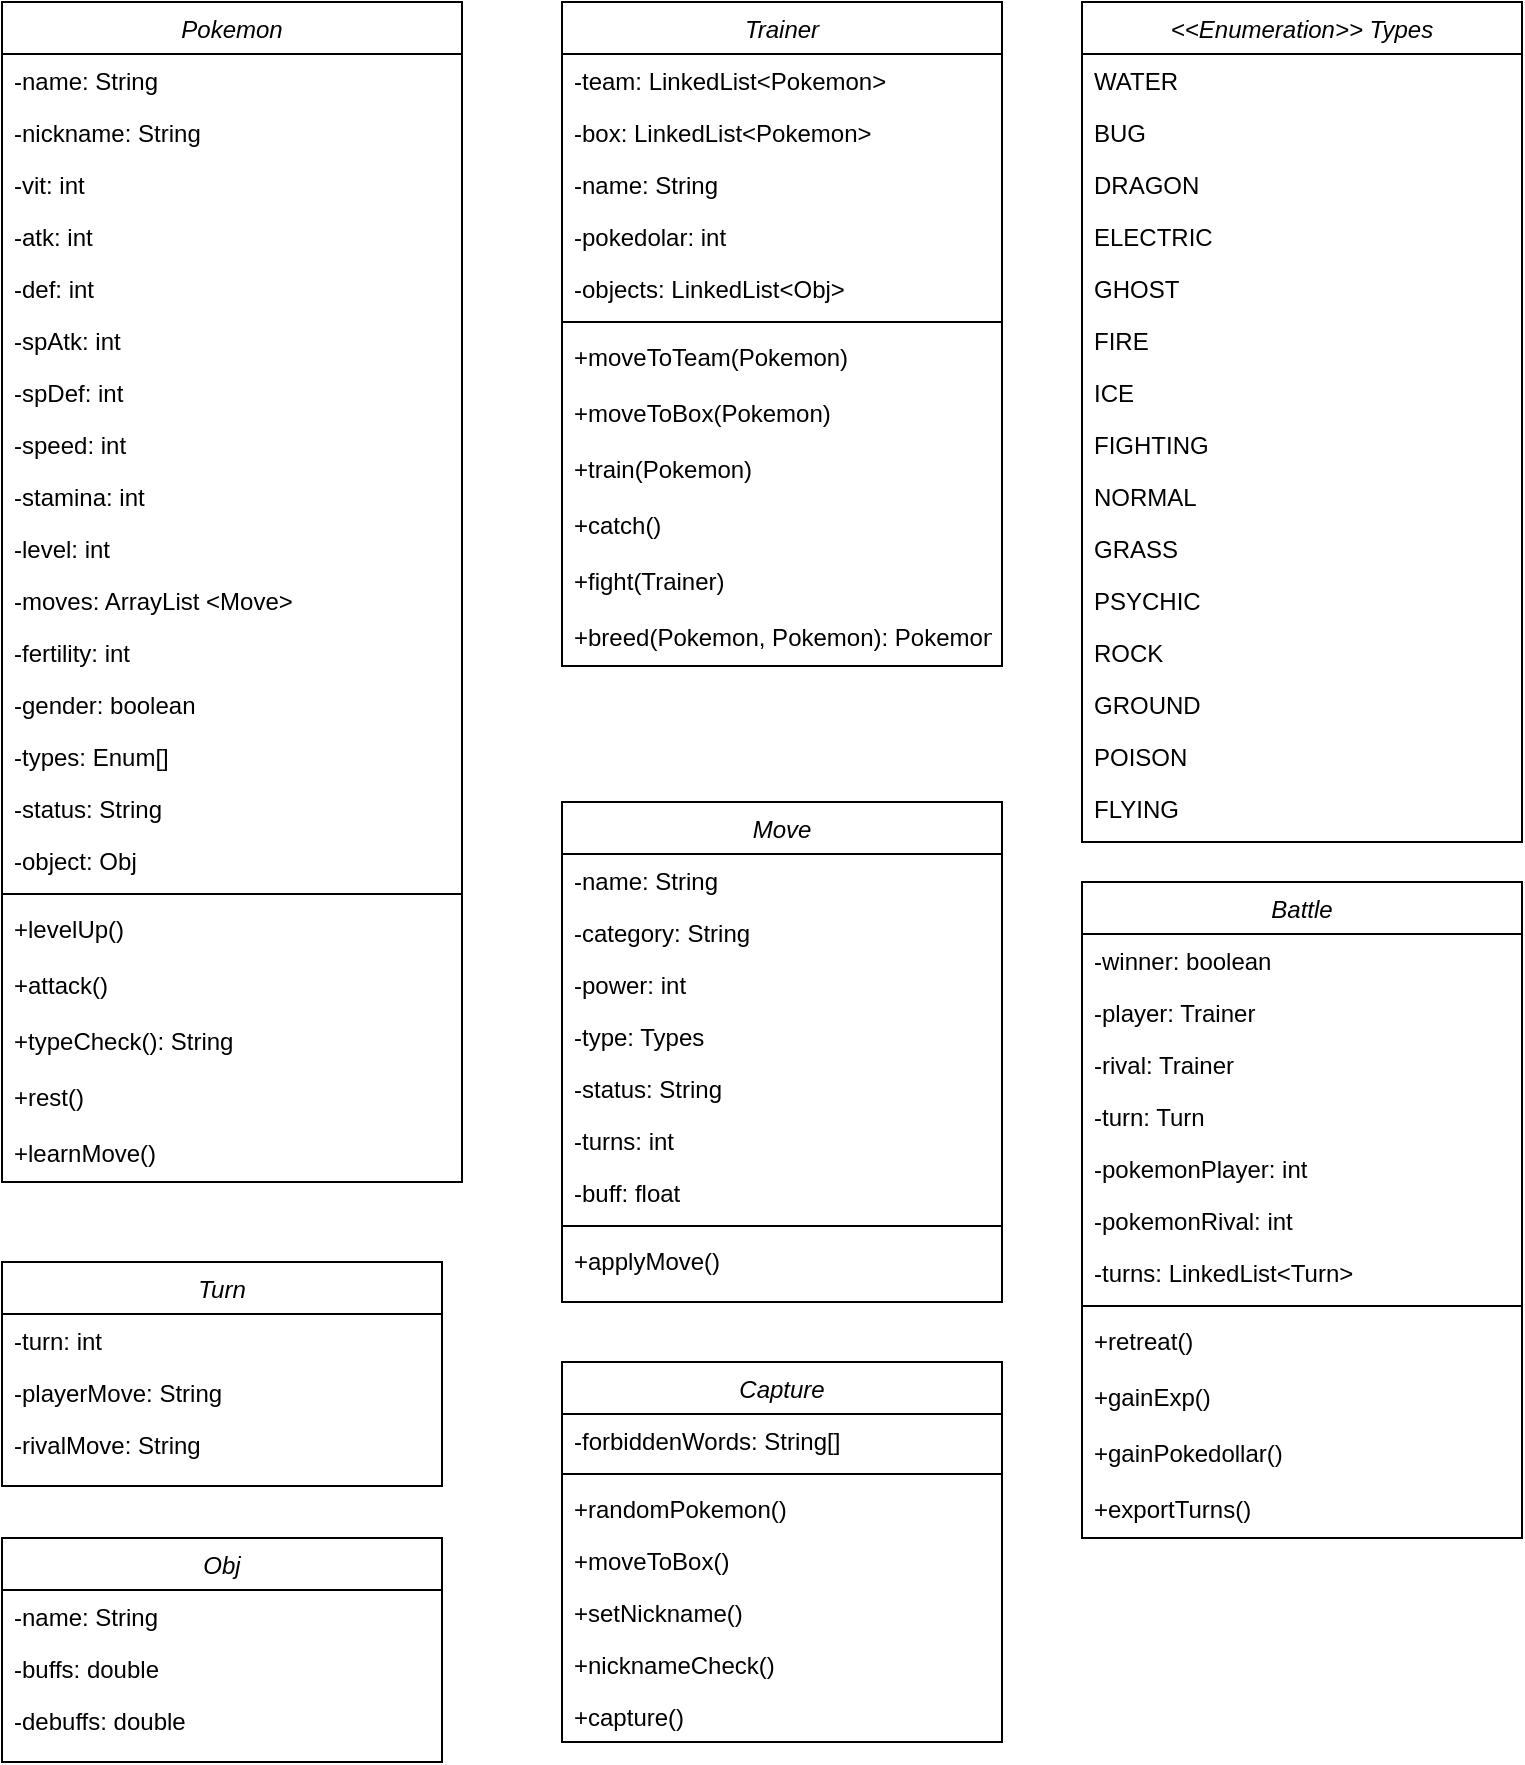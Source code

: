<mxfile version="20.8.16" type="device"><diagram id="C5RBs43oDa-KdzZeNtuy" name="Page-1"><mxGraphModel dx="1658" dy="820" grid="1" gridSize="10" guides="1" tooltips="1" connect="1" arrows="1" fold="1" page="1" pageScale="1" pageWidth="827" pageHeight="1169" math="0" shadow="0"><root><mxCell id="WIyWlLk6GJQsqaUBKTNV-0"/><mxCell id="WIyWlLk6GJQsqaUBKTNV-1" parent="WIyWlLk6GJQsqaUBKTNV-0"/><mxCell id="zkfFHV4jXpPFQw0GAbJ--0" value="Pokemon" style="swimlane;fontStyle=2;align=center;verticalAlign=top;childLayout=stackLayout;horizontal=1;startSize=26;horizontalStack=0;resizeParent=1;resizeLast=0;collapsible=1;marginBottom=0;rounded=0;shadow=0;strokeWidth=1;" parent="WIyWlLk6GJQsqaUBKTNV-1" vertex="1"><mxGeometry x="40" y="40" width="230" height="590" as="geometry"><mxRectangle x="130" y="60" width="160" height="26" as="alternateBounds"/></mxGeometry></mxCell><mxCell id="zkfFHV4jXpPFQw0GAbJ--1" value="-name: String" style="text;align=left;verticalAlign=top;spacingLeft=4;spacingRight=4;overflow=hidden;rotatable=0;points=[[0,0.5],[1,0.5]];portConstraint=eastwest;" parent="zkfFHV4jXpPFQw0GAbJ--0" vertex="1"><mxGeometry y="26" width="230" height="26" as="geometry"/></mxCell><mxCell id="zkfFHV4jXpPFQw0GAbJ--2" value="-nickname: String" style="text;align=left;verticalAlign=top;spacingLeft=4;spacingRight=4;overflow=hidden;rotatable=0;points=[[0,0.5],[1,0.5]];portConstraint=eastwest;rounded=0;shadow=0;html=0;" parent="zkfFHV4jXpPFQw0GAbJ--0" vertex="1"><mxGeometry y="52" width="230" height="26" as="geometry"/></mxCell><mxCell id="JppJMVHdENMZOweAd-Mj-0" value="-vit: int" style="text;align=left;verticalAlign=top;spacingLeft=4;spacingRight=4;overflow=hidden;rotatable=0;points=[[0,0.5],[1,0.5]];portConstraint=eastwest;rounded=0;shadow=0;html=0;" parent="zkfFHV4jXpPFQw0GAbJ--0" vertex="1"><mxGeometry y="78" width="230" height="26" as="geometry"/></mxCell><mxCell id="JppJMVHdENMZOweAd-Mj-2" value="-atk: int " style="text;align=left;verticalAlign=top;spacingLeft=4;spacingRight=4;overflow=hidden;rotatable=0;points=[[0,0.5],[1,0.5]];portConstraint=eastwest;rounded=0;shadow=0;html=0;" parent="zkfFHV4jXpPFQw0GAbJ--0" vertex="1"><mxGeometry y="104" width="230" height="26" as="geometry"/></mxCell><mxCell id="JppJMVHdENMZOweAd-Mj-1" value="-def: int" style="text;align=left;verticalAlign=top;spacingLeft=4;spacingRight=4;overflow=hidden;rotatable=0;points=[[0,0.5],[1,0.5]];portConstraint=eastwest;rounded=0;shadow=0;html=0;" parent="zkfFHV4jXpPFQw0GAbJ--0" vertex="1"><mxGeometry y="130" width="230" height="26" as="geometry"/></mxCell><mxCell id="JppJMVHdENMZOweAd-Mj-3" value="-spAtk: int" style="text;align=left;verticalAlign=top;spacingLeft=4;spacingRight=4;overflow=hidden;rotatable=0;points=[[0,0.5],[1,0.5]];portConstraint=eastwest;rounded=0;shadow=0;html=0;" parent="zkfFHV4jXpPFQw0GAbJ--0" vertex="1"><mxGeometry y="156" width="230" height="26" as="geometry"/></mxCell><mxCell id="JppJMVHdENMZOweAd-Mj-4" value="-spDef: int" style="text;align=left;verticalAlign=top;spacingLeft=4;spacingRight=4;overflow=hidden;rotatable=0;points=[[0,0.5],[1,0.5]];portConstraint=eastwest;rounded=0;shadow=0;html=0;" parent="zkfFHV4jXpPFQw0GAbJ--0" vertex="1"><mxGeometry y="182" width="230" height="26" as="geometry"/></mxCell><mxCell id="JppJMVHdENMZOweAd-Mj-6" value="-speed: int" style="text;align=left;verticalAlign=top;spacingLeft=4;spacingRight=4;overflow=hidden;rotatable=0;points=[[0,0.5],[1,0.5]];portConstraint=eastwest;rounded=0;shadow=0;html=0;" parent="zkfFHV4jXpPFQw0GAbJ--0" vertex="1"><mxGeometry y="208" width="230" height="26" as="geometry"/></mxCell><mxCell id="JppJMVHdENMZOweAd-Mj-5" value="-stamina: int" style="text;align=left;verticalAlign=top;spacingLeft=4;spacingRight=4;overflow=hidden;rotatable=0;points=[[0,0.5],[1,0.5]];portConstraint=eastwest;rounded=0;shadow=0;html=0;" parent="zkfFHV4jXpPFQw0GAbJ--0" vertex="1"><mxGeometry y="234" width="230" height="26" as="geometry"/></mxCell><mxCell id="JppJMVHdENMZOweAd-Mj-25" value="-level: int" style="text;align=left;verticalAlign=top;spacingLeft=4;spacingRight=4;overflow=hidden;rotatable=0;points=[[0,0.5],[1,0.5]];portConstraint=eastwest;rounded=0;shadow=0;html=0;" parent="zkfFHV4jXpPFQw0GAbJ--0" vertex="1"><mxGeometry y="260" width="230" height="26" as="geometry"/></mxCell><mxCell id="JppJMVHdENMZOweAd-Mj-21" value="-moves: ArrayList &lt;Move&gt;" style="text;align=left;verticalAlign=top;spacingLeft=4;spacingRight=4;overflow=hidden;rotatable=0;points=[[0,0.5],[1,0.5]];portConstraint=eastwest;rounded=0;shadow=0;html=0;" parent="zkfFHV4jXpPFQw0GAbJ--0" vertex="1"><mxGeometry y="286" width="230" height="26" as="geometry"/></mxCell><mxCell id="zkfFHV4jXpPFQw0GAbJ--3" value="-fertility: int" style="text;align=left;verticalAlign=top;spacingLeft=4;spacingRight=4;overflow=hidden;rotatable=0;points=[[0,0.5],[1,0.5]];portConstraint=eastwest;rounded=0;shadow=0;html=0;" parent="zkfFHV4jXpPFQw0GAbJ--0" vertex="1"><mxGeometry y="312" width="230" height="26" as="geometry"/></mxCell><mxCell id="JppJMVHdENMZOweAd-Mj-24" value="-gender: boolean" style="text;align=left;verticalAlign=top;spacingLeft=4;spacingRight=4;overflow=hidden;rotatable=0;points=[[0,0.5],[1,0.5]];portConstraint=eastwest;rounded=0;shadow=0;html=0;" parent="zkfFHV4jXpPFQw0GAbJ--0" vertex="1"><mxGeometry y="338" width="230" height="26" as="geometry"/></mxCell><mxCell id="JppJMVHdENMZOweAd-Mj-26" value="-types: Enum[] " style="text;align=left;verticalAlign=top;spacingLeft=4;spacingRight=4;overflow=hidden;rotatable=0;points=[[0,0.5],[1,0.5]];portConstraint=eastwest;rounded=0;shadow=0;html=0;" parent="zkfFHV4jXpPFQw0GAbJ--0" vertex="1"><mxGeometry y="364" width="230" height="26" as="geometry"/></mxCell><mxCell id="PXXn-wtxOpNUmrWEYoKZ-0" value="-status: String" style="text;align=left;verticalAlign=top;spacingLeft=4;spacingRight=4;overflow=hidden;rotatable=0;points=[[0,0.5],[1,0.5]];portConstraint=eastwest;rounded=0;shadow=0;html=0;" parent="zkfFHV4jXpPFQw0GAbJ--0" vertex="1"><mxGeometry y="390" width="230" height="26" as="geometry"/></mxCell><mxCell id="PXXn-wtxOpNUmrWEYoKZ-1" value="-object: Obj" style="text;align=left;verticalAlign=top;spacingLeft=4;spacingRight=4;overflow=hidden;rotatable=0;points=[[0,0.5],[1,0.5]];portConstraint=eastwest;rounded=0;shadow=0;html=0;" parent="zkfFHV4jXpPFQw0GAbJ--0" vertex="1"><mxGeometry y="416" width="230" height="26" as="geometry"/></mxCell><mxCell id="zkfFHV4jXpPFQw0GAbJ--4" value="" style="line;html=1;strokeWidth=1;align=left;verticalAlign=middle;spacingTop=-1;spacingLeft=3;spacingRight=3;rotatable=0;labelPosition=right;points=[];portConstraint=eastwest;" parent="zkfFHV4jXpPFQw0GAbJ--0" vertex="1"><mxGeometry y="442" width="230" height="8" as="geometry"/></mxCell><mxCell id="zkfFHV4jXpPFQw0GAbJ--5" value="+levelUp()" style="text;align=left;verticalAlign=top;spacingLeft=4;spacingRight=4;overflow=hidden;rotatable=0;points=[[0,0.5],[1,0.5]];portConstraint=eastwest;" parent="zkfFHV4jXpPFQw0GAbJ--0" vertex="1"><mxGeometry y="450" width="230" height="28" as="geometry"/></mxCell><mxCell id="PXXn-wtxOpNUmrWEYoKZ-2" value="+attack()" style="text;align=left;verticalAlign=top;spacingLeft=4;spacingRight=4;overflow=hidden;rotatable=0;points=[[0,0.5],[1,0.5]];portConstraint=eastwest;" parent="zkfFHV4jXpPFQw0GAbJ--0" vertex="1"><mxGeometry y="478" width="230" height="28" as="geometry"/></mxCell><mxCell id="PXXn-wtxOpNUmrWEYoKZ-3" value="+typeCheck(): String" style="text;align=left;verticalAlign=top;spacingLeft=4;spacingRight=4;overflow=hidden;rotatable=0;points=[[0,0.5],[1,0.5]];portConstraint=eastwest;" parent="zkfFHV4jXpPFQw0GAbJ--0" vertex="1"><mxGeometry y="506" width="230" height="28" as="geometry"/></mxCell><mxCell id="PXXn-wtxOpNUmrWEYoKZ-4" value="+rest()" style="text;align=left;verticalAlign=top;spacingLeft=4;spacingRight=4;overflow=hidden;rotatable=0;points=[[0,0.5],[1,0.5]];portConstraint=eastwest;" parent="zkfFHV4jXpPFQw0GAbJ--0" vertex="1"><mxGeometry y="534" width="230" height="28" as="geometry"/></mxCell><mxCell id="PXXn-wtxOpNUmrWEYoKZ-5" value="+learnMove()" style="text;align=left;verticalAlign=top;spacingLeft=4;spacingRight=4;overflow=hidden;rotatable=0;points=[[0,0.5],[1,0.5]];portConstraint=eastwest;" parent="zkfFHV4jXpPFQw0GAbJ--0" vertex="1"><mxGeometry y="562" width="230" height="28" as="geometry"/></mxCell><mxCell id="JppJMVHdENMZOweAd-Mj-7" value="Trainer" style="swimlane;fontStyle=2;align=center;verticalAlign=top;childLayout=stackLayout;horizontal=1;startSize=26;horizontalStack=0;resizeParent=1;resizeLast=0;collapsible=1;marginBottom=0;rounded=0;shadow=0;strokeWidth=1;" parent="WIyWlLk6GJQsqaUBKTNV-1" vertex="1"><mxGeometry x="320" y="40" width="220" height="332" as="geometry"><mxRectangle x="130" y="60" width="160" height="26" as="alternateBounds"/></mxGeometry></mxCell><mxCell id="JppJMVHdENMZOweAd-Mj-8" value="-team: LinkedList&lt;Pokemon&gt;" style="text;align=left;verticalAlign=top;spacingLeft=4;spacingRight=4;overflow=hidden;rotatable=0;points=[[0,0.5],[1,0.5]];portConstraint=eastwest;" parent="JppJMVHdENMZOweAd-Mj-7" vertex="1"><mxGeometry y="26" width="220" height="26" as="geometry"/></mxCell><mxCell id="JppJMVHdENMZOweAd-Mj-9" value="-box: LinkedList&lt;Pokemon&gt;" style="text;align=left;verticalAlign=top;spacingLeft=4;spacingRight=4;overflow=hidden;rotatable=0;points=[[0,0.5],[1,0.5]];portConstraint=eastwest;rounded=0;shadow=0;html=0;" parent="JppJMVHdENMZOweAd-Mj-7" vertex="1"><mxGeometry y="52" width="220" height="26" as="geometry"/></mxCell><mxCell id="JppJMVHdENMZOweAd-Mj-10" value="-name: String" style="text;align=left;verticalAlign=top;spacingLeft=4;spacingRight=4;overflow=hidden;rotatable=0;points=[[0,0.5],[1,0.5]];portConstraint=eastwest;rounded=0;shadow=0;html=0;" parent="JppJMVHdENMZOweAd-Mj-7" vertex="1"><mxGeometry y="78" width="220" height="26" as="geometry"/></mxCell><mxCell id="JppJMVHdENMZOweAd-Mj-11" value="-pokedolar: int " style="text;align=left;verticalAlign=top;spacingLeft=4;spacingRight=4;overflow=hidden;rotatable=0;points=[[0,0.5],[1,0.5]];portConstraint=eastwest;rounded=0;shadow=0;html=0;" parent="JppJMVHdENMZOweAd-Mj-7" vertex="1"><mxGeometry y="104" width="220" height="26" as="geometry"/></mxCell><mxCell id="JppJMVHdENMZOweAd-Mj-12" value="-objects: LinkedList&lt;Obj&gt;" style="text;align=left;verticalAlign=top;spacingLeft=4;spacingRight=4;overflow=hidden;rotatable=0;points=[[0,0.5],[1,0.5]];portConstraint=eastwest;rounded=0;shadow=0;html=0;" parent="JppJMVHdENMZOweAd-Mj-7" vertex="1"><mxGeometry y="130" width="220" height="26" as="geometry"/></mxCell><mxCell id="JppJMVHdENMZOweAd-Mj-18" value="" style="line;html=1;strokeWidth=1;align=left;verticalAlign=middle;spacingTop=-1;spacingLeft=3;spacingRight=3;rotatable=0;labelPosition=right;points=[];portConstraint=eastwest;" parent="JppJMVHdENMZOweAd-Mj-7" vertex="1"><mxGeometry y="156" width="220" height="8" as="geometry"/></mxCell><mxCell id="JppJMVHdENMZOweAd-Mj-19" value="+moveToTeam(Pokemon)" style="text;align=left;verticalAlign=top;spacingLeft=4;spacingRight=4;overflow=hidden;rotatable=0;points=[[0,0.5],[1,0.5]];portConstraint=eastwest;" parent="JppJMVHdENMZOweAd-Mj-7" vertex="1"><mxGeometry y="164" width="220" height="28" as="geometry"/></mxCell><mxCell id="PXXn-wtxOpNUmrWEYoKZ-6" value="+moveToBox(Pokemon)" style="text;align=left;verticalAlign=top;spacingLeft=4;spacingRight=4;overflow=hidden;rotatable=0;points=[[0,0.5],[1,0.5]];portConstraint=eastwest;" parent="JppJMVHdENMZOweAd-Mj-7" vertex="1"><mxGeometry y="192" width="220" height="28" as="geometry"/></mxCell><mxCell id="PXXn-wtxOpNUmrWEYoKZ-7" value="+train(Pokemon)" style="text;align=left;verticalAlign=top;spacingLeft=4;spacingRight=4;overflow=hidden;rotatable=0;points=[[0,0.5],[1,0.5]];portConstraint=eastwest;" parent="JppJMVHdENMZOweAd-Mj-7" vertex="1"><mxGeometry y="220" width="220" height="28" as="geometry"/></mxCell><mxCell id="PXXn-wtxOpNUmrWEYoKZ-8" value="+catch()" style="text;align=left;verticalAlign=top;spacingLeft=4;spacingRight=4;overflow=hidden;rotatable=0;points=[[0,0.5],[1,0.5]];portConstraint=eastwest;" parent="JppJMVHdENMZOweAd-Mj-7" vertex="1"><mxGeometry y="248" width="220" height="28" as="geometry"/></mxCell><mxCell id="PXXn-wtxOpNUmrWEYoKZ-9" value="+fight(Trainer)" style="text;align=left;verticalAlign=top;spacingLeft=4;spacingRight=4;overflow=hidden;rotatable=0;points=[[0,0.5],[1,0.5]];portConstraint=eastwest;" parent="JppJMVHdENMZOweAd-Mj-7" vertex="1"><mxGeometry y="276" width="220" height="28" as="geometry"/></mxCell><mxCell id="PXXn-wtxOpNUmrWEYoKZ-10" value="+breed(Pokemon, Pokemon): Pokemon" style="text;align=left;verticalAlign=top;spacingLeft=4;spacingRight=4;overflow=hidden;rotatable=0;points=[[0,0.5],[1,0.5]];portConstraint=eastwest;" parent="JppJMVHdENMZOweAd-Mj-7" vertex="1"><mxGeometry y="304" width="220" height="28" as="geometry"/></mxCell><mxCell id="PXXn-wtxOpNUmrWEYoKZ-11" value="Move" style="swimlane;fontStyle=2;align=center;verticalAlign=top;childLayout=stackLayout;horizontal=1;startSize=26;horizontalStack=0;resizeParent=1;resizeLast=0;collapsible=1;marginBottom=0;rounded=0;shadow=0;strokeWidth=1;" parent="WIyWlLk6GJQsqaUBKTNV-1" vertex="1"><mxGeometry x="320" y="440" width="220" height="250" as="geometry"><mxRectangle x="130" y="60" width="160" height="26" as="alternateBounds"/></mxGeometry></mxCell><mxCell id="PXXn-wtxOpNUmrWEYoKZ-14" value="-name: String" style="text;align=left;verticalAlign=top;spacingLeft=4;spacingRight=4;overflow=hidden;rotatable=0;points=[[0,0.5],[1,0.5]];portConstraint=eastwest;rounded=0;shadow=0;html=0;" parent="PXXn-wtxOpNUmrWEYoKZ-11" vertex="1"><mxGeometry y="26" width="220" height="26" as="geometry"/></mxCell><mxCell id="PXXn-wtxOpNUmrWEYoKZ-12" value="-category: String " style="text;align=left;verticalAlign=top;spacingLeft=4;spacingRight=4;overflow=hidden;rotatable=0;points=[[0,0.5],[1,0.5]];portConstraint=eastwest;" parent="PXXn-wtxOpNUmrWEYoKZ-11" vertex="1"><mxGeometry y="52" width="220" height="26" as="geometry"/></mxCell><mxCell id="PXXn-wtxOpNUmrWEYoKZ-13" value="-power: int " style="text;align=left;verticalAlign=top;spacingLeft=4;spacingRight=4;overflow=hidden;rotatable=0;points=[[0,0.5],[1,0.5]];portConstraint=eastwest;rounded=0;shadow=0;html=0;" parent="PXXn-wtxOpNUmrWEYoKZ-11" vertex="1"><mxGeometry y="78" width="220" height="26" as="geometry"/></mxCell><mxCell id="PXXn-wtxOpNUmrWEYoKZ-15" value="-type: Types" style="text;align=left;verticalAlign=top;spacingLeft=4;spacingRight=4;overflow=hidden;rotatable=0;points=[[0,0.5],[1,0.5]];portConstraint=eastwest;rounded=0;shadow=0;html=0;" parent="PXXn-wtxOpNUmrWEYoKZ-11" vertex="1"><mxGeometry y="104" width="220" height="26" as="geometry"/></mxCell><mxCell id="vq3tcNnFy3c72HfkezF7-0" value="-status: String" style="text;align=left;verticalAlign=top;spacingLeft=4;spacingRight=4;overflow=hidden;rotatable=0;points=[[0,0.5],[1,0.5]];portConstraint=eastwest;rounded=0;shadow=0;html=0;" parent="PXXn-wtxOpNUmrWEYoKZ-11" vertex="1"><mxGeometry y="130" width="220" height="26" as="geometry"/></mxCell><mxCell id="vq3tcNnFy3c72HfkezF7-2" value="-turns: int" style="text;align=left;verticalAlign=top;spacingLeft=4;spacingRight=4;overflow=hidden;rotatable=0;points=[[0,0.5],[1,0.5]];portConstraint=eastwest;rounded=0;shadow=0;html=0;" parent="PXXn-wtxOpNUmrWEYoKZ-11" vertex="1"><mxGeometry y="156" width="220" height="26" as="geometry"/></mxCell><mxCell id="vq3tcNnFy3c72HfkezF7-1" value="-buff: float" style="text;align=left;verticalAlign=top;spacingLeft=4;spacingRight=4;overflow=hidden;rotatable=0;points=[[0,0.5],[1,0.5]];portConstraint=eastwest;rounded=0;shadow=0;html=0;" parent="PXXn-wtxOpNUmrWEYoKZ-11" vertex="1"><mxGeometry y="182" width="220" height="26" as="geometry"/></mxCell><mxCell id="PXXn-wtxOpNUmrWEYoKZ-17" value="" style="line;html=1;strokeWidth=1;align=left;verticalAlign=middle;spacingTop=-1;spacingLeft=3;spacingRight=3;rotatable=0;labelPosition=right;points=[];portConstraint=eastwest;" parent="PXXn-wtxOpNUmrWEYoKZ-11" vertex="1"><mxGeometry y="208" width="220" height="8" as="geometry"/></mxCell><mxCell id="PXXn-wtxOpNUmrWEYoKZ-18" value="+applyMove()" style="text;align=left;verticalAlign=top;spacingLeft=4;spacingRight=4;overflow=hidden;rotatable=0;points=[[0,0.5],[1,0.5]];portConstraint=eastwest;" parent="PXXn-wtxOpNUmrWEYoKZ-11" vertex="1"><mxGeometry y="216" width="220" height="28" as="geometry"/></mxCell><mxCell id="vq3tcNnFy3c72HfkezF7-3" value="&lt;&lt;Enumeration&gt;&gt; Types" style="swimlane;fontStyle=2;align=center;verticalAlign=top;childLayout=stackLayout;horizontal=1;startSize=26;horizontalStack=0;resizeParent=1;resizeLast=0;collapsible=1;marginBottom=0;rounded=0;shadow=0;strokeWidth=1;fontSize=12;" parent="WIyWlLk6GJQsqaUBKTNV-1" vertex="1"><mxGeometry x="580" y="40" width="220" height="420" as="geometry"><mxRectangle x="130" y="60" width="160" height="26" as="alternateBounds"/></mxGeometry></mxCell><mxCell id="vq3tcNnFy3c72HfkezF7-4" value="WATER" style="text;align=left;verticalAlign=top;spacingLeft=4;spacingRight=4;overflow=hidden;rotatable=0;points=[[0,0.5],[1,0.5]];portConstraint=eastwest;rounded=0;shadow=0;html=0;" parent="vq3tcNnFy3c72HfkezF7-3" vertex="1"><mxGeometry y="26" width="220" height="26" as="geometry"/></mxCell><mxCell id="vq3tcNnFy3c72HfkezF7-5" value="BUG" style="text;align=left;verticalAlign=top;spacingLeft=4;spacingRight=4;overflow=hidden;rotatable=0;points=[[0,0.5],[1,0.5]];portConstraint=eastwest;" parent="vq3tcNnFy3c72HfkezF7-3" vertex="1"><mxGeometry y="52" width="220" height="26" as="geometry"/></mxCell><mxCell id="vq3tcNnFy3c72HfkezF7-6" value="DRAGON" style="text;align=left;verticalAlign=top;spacingLeft=4;spacingRight=4;overflow=hidden;rotatable=0;points=[[0,0.5],[1,0.5]];portConstraint=eastwest;rounded=0;shadow=0;html=0;" parent="vq3tcNnFy3c72HfkezF7-3" vertex="1"><mxGeometry y="78" width="220" height="26" as="geometry"/></mxCell><mxCell id="vq3tcNnFy3c72HfkezF7-7" value="ELECTRIC" style="text;align=left;verticalAlign=top;spacingLeft=4;spacingRight=4;overflow=hidden;rotatable=0;points=[[0,0.5],[1,0.5]];portConstraint=eastwest;rounded=0;shadow=0;html=0;" parent="vq3tcNnFy3c72HfkezF7-3" vertex="1"><mxGeometry y="104" width="220" height="26" as="geometry"/></mxCell><mxCell id="vq3tcNnFy3c72HfkezF7-8" value="GHOST" style="text;align=left;verticalAlign=top;spacingLeft=4;spacingRight=4;overflow=hidden;rotatable=0;points=[[0,0.5],[1,0.5]];portConstraint=eastwest;rounded=0;shadow=0;html=0;" parent="vq3tcNnFy3c72HfkezF7-3" vertex="1"><mxGeometry y="130" width="220" height="26" as="geometry"/></mxCell><mxCell id="vq3tcNnFy3c72HfkezF7-9" value="FIRE" style="text;align=left;verticalAlign=top;spacingLeft=4;spacingRight=4;overflow=hidden;rotatable=0;points=[[0,0.5],[1,0.5]];portConstraint=eastwest;rounded=0;shadow=0;html=0;" parent="vq3tcNnFy3c72HfkezF7-3" vertex="1"><mxGeometry y="156" width="220" height="26" as="geometry"/></mxCell><mxCell id="vq3tcNnFy3c72HfkezF7-10" value="ICE" style="text;align=left;verticalAlign=top;spacingLeft=4;spacingRight=4;overflow=hidden;rotatable=0;points=[[0,0.5],[1,0.5]];portConstraint=eastwest;rounded=0;shadow=0;html=0;" parent="vq3tcNnFy3c72HfkezF7-3" vertex="1"><mxGeometry y="182" width="220" height="26" as="geometry"/></mxCell><mxCell id="vq3tcNnFy3c72HfkezF7-13" value="FIGHTING" style="text;align=left;verticalAlign=top;spacingLeft=4;spacingRight=4;overflow=hidden;rotatable=0;points=[[0,0.5],[1,0.5]];portConstraint=eastwest;rounded=0;shadow=0;html=0;" parent="vq3tcNnFy3c72HfkezF7-3" vertex="1"><mxGeometry y="208" width="220" height="26" as="geometry"/></mxCell><mxCell id="vq3tcNnFy3c72HfkezF7-14" value="NORMAL" style="text;align=left;verticalAlign=top;spacingLeft=4;spacingRight=4;overflow=hidden;rotatable=0;points=[[0,0.5],[1,0.5]];portConstraint=eastwest;rounded=0;shadow=0;html=0;" parent="vq3tcNnFy3c72HfkezF7-3" vertex="1"><mxGeometry y="234" width="220" height="26" as="geometry"/></mxCell><mxCell id="vq3tcNnFy3c72HfkezF7-15" value="GRASS" style="text;align=left;verticalAlign=top;spacingLeft=4;spacingRight=4;overflow=hidden;rotatable=0;points=[[0,0.5],[1,0.5]];portConstraint=eastwest;rounded=0;shadow=0;html=0;" parent="vq3tcNnFy3c72HfkezF7-3" vertex="1"><mxGeometry y="260" width="220" height="26" as="geometry"/></mxCell><mxCell id="vq3tcNnFy3c72HfkezF7-16" value="PSYCHIC" style="text;align=left;verticalAlign=top;spacingLeft=4;spacingRight=4;overflow=hidden;rotatable=0;points=[[0,0.5],[1,0.5]];portConstraint=eastwest;rounded=0;shadow=0;html=0;" parent="vq3tcNnFy3c72HfkezF7-3" vertex="1"><mxGeometry y="286" width="220" height="26" as="geometry"/></mxCell><mxCell id="vq3tcNnFy3c72HfkezF7-17" value="ROCK" style="text;align=left;verticalAlign=top;spacingLeft=4;spacingRight=4;overflow=hidden;rotatable=0;points=[[0,0.5],[1,0.5]];portConstraint=eastwest;rounded=0;shadow=0;html=0;" parent="vq3tcNnFy3c72HfkezF7-3" vertex="1"><mxGeometry y="312" width="220" height="26" as="geometry"/></mxCell><mxCell id="vq3tcNnFy3c72HfkezF7-18" value="GROUND" style="text;align=left;verticalAlign=top;spacingLeft=4;spacingRight=4;overflow=hidden;rotatable=0;points=[[0,0.5],[1,0.5]];portConstraint=eastwest;rounded=0;shadow=0;html=0;" parent="vq3tcNnFy3c72HfkezF7-3" vertex="1"><mxGeometry y="338" width="220" height="26" as="geometry"/></mxCell><mxCell id="vq3tcNnFy3c72HfkezF7-19" value="POISON" style="text;align=left;verticalAlign=top;spacingLeft=4;spacingRight=4;overflow=hidden;rotatable=0;points=[[0,0.5],[1,0.5]];portConstraint=eastwest;rounded=0;shadow=0;html=0;" parent="vq3tcNnFy3c72HfkezF7-3" vertex="1"><mxGeometry y="364" width="220" height="26" as="geometry"/></mxCell><mxCell id="vq3tcNnFy3c72HfkezF7-20" value="FLYING" style="text;align=left;verticalAlign=top;spacingLeft=4;spacingRight=4;overflow=hidden;rotatable=0;points=[[0,0.5],[1,0.5]];portConstraint=eastwest;rounded=0;shadow=0;html=0;" parent="vq3tcNnFy3c72HfkezF7-3" vertex="1"><mxGeometry y="390" width="220" height="26" as="geometry"/></mxCell><mxCell id="vq3tcNnFy3c72HfkezF7-21" value="Battle" style="swimlane;fontStyle=2;align=center;verticalAlign=top;childLayout=stackLayout;horizontal=1;startSize=26;horizontalStack=0;resizeParent=1;resizeLast=0;collapsible=1;marginBottom=0;rounded=0;shadow=0;strokeWidth=1;" parent="WIyWlLk6GJQsqaUBKTNV-1" vertex="1"><mxGeometry x="580" y="480" width="220" height="328" as="geometry"><mxRectangle x="130" y="60" width="160" height="26" as="alternateBounds"/></mxGeometry></mxCell><mxCell id="vq3tcNnFy3c72HfkezF7-22" value="-winner: boolean" style="text;align=left;verticalAlign=top;spacingLeft=4;spacingRight=4;overflow=hidden;rotatable=0;points=[[0,0.5],[1,0.5]];portConstraint=eastwest;rounded=0;shadow=0;html=0;" parent="vq3tcNnFy3c72HfkezF7-21" vertex="1"><mxGeometry y="26" width="220" height="26" as="geometry"/></mxCell><mxCell id="vq3tcNnFy3c72HfkezF7-23" value="-player: Trainer" style="text;align=left;verticalAlign=top;spacingLeft=4;spacingRight=4;overflow=hidden;rotatable=0;points=[[0,0.5],[1,0.5]];portConstraint=eastwest;" parent="vq3tcNnFy3c72HfkezF7-21" vertex="1"><mxGeometry y="52" width="220" height="26" as="geometry"/></mxCell><mxCell id="vq3tcNnFy3c72HfkezF7-24" value="-rival: Trainer" style="text;align=left;verticalAlign=top;spacingLeft=4;spacingRight=4;overflow=hidden;rotatable=0;points=[[0,0.5],[1,0.5]];portConstraint=eastwest;rounded=0;shadow=0;html=0;" parent="vq3tcNnFy3c72HfkezF7-21" vertex="1"><mxGeometry y="78" width="220" height="26" as="geometry"/></mxCell><mxCell id="vq3tcNnFy3c72HfkezF7-25" value="-turn: Turn" style="text;align=left;verticalAlign=top;spacingLeft=4;spacingRight=4;overflow=hidden;rotatable=0;points=[[0,0.5],[1,0.5]];portConstraint=eastwest;rounded=0;shadow=0;html=0;" parent="vq3tcNnFy3c72HfkezF7-21" vertex="1"><mxGeometry y="104" width="220" height="26" as="geometry"/></mxCell><mxCell id="vq3tcNnFy3c72HfkezF7-26" value="-pokemonPlayer: int" style="text;align=left;verticalAlign=top;spacingLeft=4;spacingRight=4;overflow=hidden;rotatable=0;points=[[0,0.5],[1,0.5]];portConstraint=eastwest;rounded=0;shadow=0;html=0;" parent="vq3tcNnFy3c72HfkezF7-21" vertex="1"><mxGeometry y="130" width="220" height="26" as="geometry"/></mxCell><mxCell id="vq3tcNnFy3c72HfkezF7-27" value="-pokemonRival: int" style="text;align=left;verticalAlign=top;spacingLeft=4;spacingRight=4;overflow=hidden;rotatable=0;points=[[0,0.5],[1,0.5]];portConstraint=eastwest;rounded=0;shadow=0;html=0;" parent="vq3tcNnFy3c72HfkezF7-21" vertex="1"><mxGeometry y="156" width="220" height="26" as="geometry"/></mxCell><mxCell id="vq3tcNnFy3c72HfkezF7-28" value="-turns: LinkedList&lt;Turn&gt;" style="text;align=left;verticalAlign=top;spacingLeft=4;spacingRight=4;overflow=hidden;rotatable=0;points=[[0,0.5],[1,0.5]];portConstraint=eastwest;rounded=0;shadow=0;html=0;" parent="vq3tcNnFy3c72HfkezF7-21" vertex="1"><mxGeometry y="182" width="220" height="26" as="geometry"/></mxCell><mxCell id="vq3tcNnFy3c72HfkezF7-29" value="" style="line;html=1;strokeWidth=1;align=left;verticalAlign=middle;spacingTop=-1;spacingLeft=3;spacingRight=3;rotatable=0;labelPosition=right;points=[];portConstraint=eastwest;" parent="vq3tcNnFy3c72HfkezF7-21" vertex="1"><mxGeometry y="208" width="220" height="8" as="geometry"/></mxCell><mxCell id="vq3tcNnFy3c72HfkezF7-30" value="+retreat()" style="text;align=left;verticalAlign=top;spacingLeft=4;spacingRight=4;overflow=hidden;rotatable=0;points=[[0,0.5],[1,0.5]];portConstraint=eastwest;" parent="vq3tcNnFy3c72HfkezF7-21" vertex="1"><mxGeometry y="216" width="220" height="28" as="geometry"/></mxCell><mxCell id="NT2ILuxqe5DglcUZI49b-0" value="+gainExp()" style="text;align=left;verticalAlign=top;spacingLeft=4;spacingRight=4;overflow=hidden;rotatable=0;points=[[0,0.5],[1,0.5]];portConstraint=eastwest;" parent="vq3tcNnFy3c72HfkezF7-21" vertex="1"><mxGeometry y="244" width="220" height="28" as="geometry"/></mxCell><mxCell id="NT2ILuxqe5DglcUZI49b-1" value="+gainPokedollar()" style="text;align=left;verticalAlign=top;spacingLeft=4;spacingRight=4;overflow=hidden;rotatable=0;points=[[0,0.5],[1,0.5]];portConstraint=eastwest;" parent="vq3tcNnFy3c72HfkezF7-21" vertex="1"><mxGeometry y="272" width="220" height="28" as="geometry"/></mxCell><mxCell id="NT2ILuxqe5DglcUZI49b-15" value="+exportTurns()" style="text;align=left;verticalAlign=top;spacingLeft=4;spacingRight=4;overflow=hidden;rotatable=0;points=[[0,0.5],[1,0.5]];portConstraint=eastwest;" parent="vq3tcNnFy3c72HfkezF7-21" vertex="1"><mxGeometry y="300" width="220" height="28" as="geometry"/></mxCell><mxCell id="NT2ILuxqe5DglcUZI49b-2" value="Turn" style="swimlane;fontStyle=2;align=center;verticalAlign=top;childLayout=stackLayout;horizontal=1;startSize=26;horizontalStack=0;resizeParent=1;resizeLast=0;collapsible=1;marginBottom=0;rounded=0;shadow=0;strokeWidth=1;" parent="WIyWlLk6GJQsqaUBKTNV-1" vertex="1"><mxGeometry x="40" y="670" width="220" height="112" as="geometry"><mxRectangle x="130" y="60" width="160" height="26" as="alternateBounds"/></mxGeometry></mxCell><mxCell id="NT2ILuxqe5DglcUZI49b-3" value="-turn: int" style="text;align=left;verticalAlign=top;spacingLeft=4;spacingRight=4;overflow=hidden;rotatable=0;points=[[0,0.5],[1,0.5]];portConstraint=eastwest;rounded=0;shadow=0;html=0;" parent="NT2ILuxqe5DglcUZI49b-2" vertex="1"><mxGeometry y="26" width="220" height="26" as="geometry"/></mxCell><mxCell id="NT2ILuxqe5DglcUZI49b-4" value="-playerMove: String" style="text;align=left;verticalAlign=top;spacingLeft=4;spacingRight=4;overflow=hidden;rotatable=0;points=[[0,0.5],[1,0.5]];portConstraint=eastwest;" parent="NT2ILuxqe5DglcUZI49b-2" vertex="1"><mxGeometry y="52" width="220" height="26" as="geometry"/></mxCell><mxCell id="NT2ILuxqe5DglcUZI49b-5" value="-rivalMove: String" style="text;align=left;verticalAlign=top;spacingLeft=4;spacingRight=4;overflow=hidden;rotatable=0;points=[[0,0.5],[1,0.5]];portConstraint=eastwest;rounded=0;shadow=0;html=0;" parent="NT2ILuxqe5DglcUZI49b-2" vertex="1"><mxGeometry y="78" width="220" height="26" as="geometry"/></mxCell><mxCell id="NT2ILuxqe5DglcUZI49b-17" value="Capture" style="swimlane;fontStyle=2;align=center;verticalAlign=top;childLayout=stackLayout;horizontal=1;startSize=26;horizontalStack=0;resizeParent=1;resizeLast=0;collapsible=1;marginBottom=0;rounded=0;shadow=0;strokeWidth=1;" parent="WIyWlLk6GJQsqaUBKTNV-1" vertex="1"><mxGeometry x="320" y="720" width="220" height="190" as="geometry"><mxRectangle x="130" y="60" width="160" height="26" as="alternateBounds"/></mxGeometry></mxCell><mxCell id="NT2ILuxqe5DglcUZI49b-23" value="-forbiddenWords: String[]" style="text;align=left;verticalAlign=top;spacingLeft=4;spacingRight=4;overflow=hidden;rotatable=0;points=[[0,0.5],[1,0.5]];portConstraint=eastwest;" parent="NT2ILuxqe5DglcUZI49b-17" vertex="1"><mxGeometry y="26" width="220" height="26" as="geometry"/></mxCell><mxCell id="NT2ILuxqe5DglcUZI49b-24" value="" style="line;html=1;strokeWidth=1;align=left;verticalAlign=middle;spacingTop=-1;spacingLeft=3;spacingRight=3;rotatable=0;labelPosition=right;points=[];portConstraint=eastwest;" parent="NT2ILuxqe5DglcUZI49b-17" vertex="1"><mxGeometry y="52" width="220" height="8" as="geometry"/></mxCell><mxCell id="NT2ILuxqe5DglcUZI49b-18" value="+randomPokemon()" style="text;align=left;verticalAlign=top;spacingLeft=4;spacingRight=4;overflow=hidden;rotatable=0;points=[[0,0.5],[1,0.5]];portConstraint=eastwest;rounded=0;shadow=0;html=0;" parent="NT2ILuxqe5DglcUZI49b-17" vertex="1"><mxGeometry y="60" width="220" height="26" as="geometry"/></mxCell><mxCell id="NT2ILuxqe5DglcUZI49b-21" value="+moveToBox()" style="text;align=left;verticalAlign=top;spacingLeft=4;spacingRight=4;overflow=hidden;rotatable=0;points=[[0,0.5],[1,0.5]];portConstraint=eastwest;rounded=0;shadow=0;html=0;" parent="NT2ILuxqe5DglcUZI49b-17" vertex="1"><mxGeometry y="86" width="220" height="26" as="geometry"/></mxCell><mxCell id="NT2ILuxqe5DglcUZI49b-22" value="+setNickname()" style="text;align=left;verticalAlign=top;spacingLeft=4;spacingRight=4;overflow=hidden;rotatable=0;points=[[0,0.5],[1,0.5]];portConstraint=eastwest;rounded=0;shadow=0;html=0;" parent="NT2ILuxqe5DglcUZI49b-17" vertex="1"><mxGeometry y="112" width="220" height="26" as="geometry"/></mxCell><mxCell id="NT2ILuxqe5DglcUZI49b-20" value="+nicknameCheck()" style="text;align=left;verticalAlign=top;spacingLeft=4;spacingRight=4;overflow=hidden;rotatable=0;points=[[0,0.5],[1,0.5]];portConstraint=eastwest;rounded=0;shadow=0;html=0;" parent="NT2ILuxqe5DglcUZI49b-17" vertex="1"><mxGeometry y="138" width="220" height="26" as="geometry"/></mxCell><mxCell id="NT2ILuxqe5DglcUZI49b-19" value="+capture()" style="text;align=left;verticalAlign=top;spacingLeft=4;spacingRight=4;overflow=hidden;rotatable=0;points=[[0,0.5],[1,0.5]];portConstraint=eastwest;" parent="NT2ILuxqe5DglcUZI49b-17" vertex="1"><mxGeometry y="164" width="220" height="26" as="geometry"/></mxCell><mxCell id="NT2ILuxqe5DglcUZI49b-25" value="Obj" style="swimlane;fontStyle=2;align=center;verticalAlign=top;childLayout=stackLayout;horizontal=1;startSize=26;horizontalStack=0;resizeParent=1;resizeLast=0;collapsible=1;marginBottom=0;rounded=0;shadow=0;strokeWidth=1;" parent="WIyWlLk6GJQsqaUBKTNV-1" vertex="1"><mxGeometry x="40" y="808" width="220" height="112" as="geometry"><mxRectangle x="130" y="60" width="160" height="26" as="alternateBounds"/></mxGeometry></mxCell><mxCell id="NT2ILuxqe5DglcUZI49b-26" value="-name: String" style="text;align=left;verticalAlign=top;spacingLeft=4;spacingRight=4;overflow=hidden;rotatable=0;points=[[0,0.5],[1,0.5]];portConstraint=eastwest;rounded=0;shadow=0;html=0;" parent="NT2ILuxqe5DglcUZI49b-25" vertex="1"><mxGeometry y="26" width="220" height="26" as="geometry"/></mxCell><mxCell id="NT2ILuxqe5DglcUZI49b-27" value="-buffs: double " style="text;align=left;verticalAlign=top;spacingLeft=4;spacingRight=4;overflow=hidden;rotatable=0;points=[[0,0.5],[1,0.5]];portConstraint=eastwest;" parent="NT2ILuxqe5DglcUZI49b-25" vertex="1"><mxGeometry y="52" width="220" height="26" as="geometry"/></mxCell><mxCell id="NT2ILuxqe5DglcUZI49b-28" value="-debuffs: double" style="text;align=left;verticalAlign=top;spacingLeft=4;spacingRight=4;overflow=hidden;rotatable=0;points=[[0,0.5],[1,0.5]];portConstraint=eastwest;rounded=0;shadow=0;html=0;" parent="NT2ILuxqe5DglcUZI49b-25" vertex="1"><mxGeometry y="78" width="220" height="26" as="geometry"/></mxCell></root></mxGraphModel></diagram></mxfile>